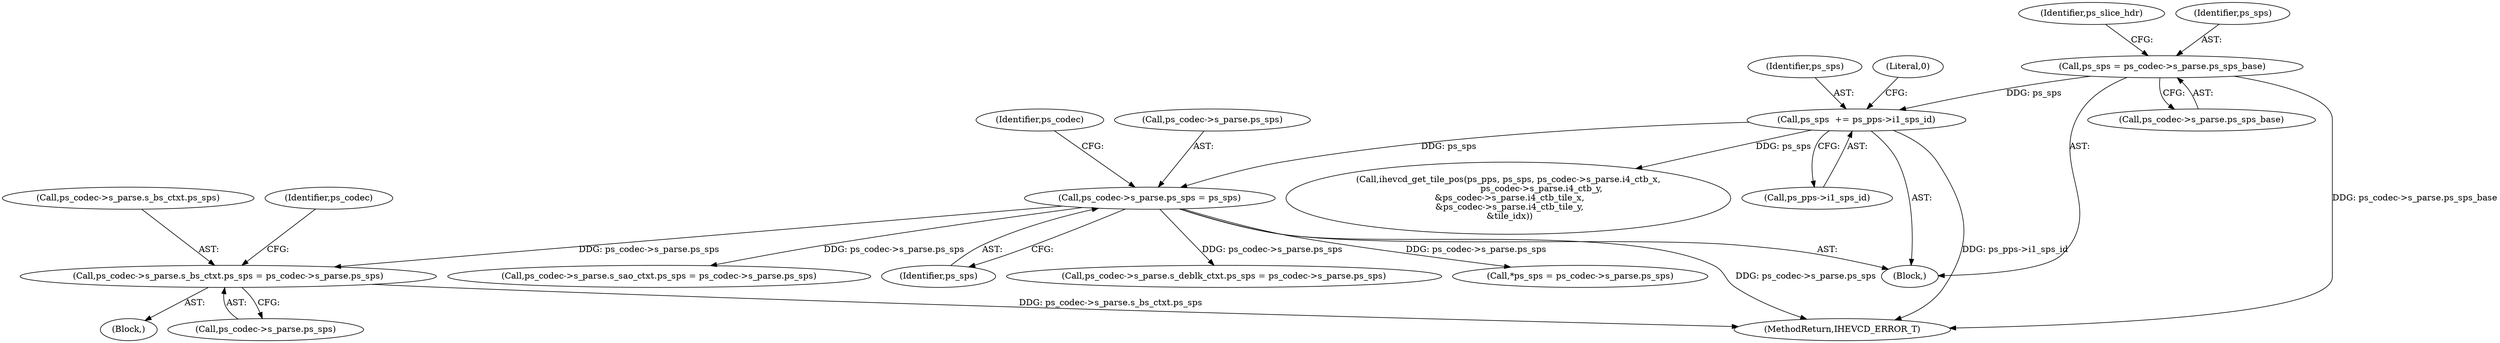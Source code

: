 digraph "0_Android_2b9fb0c2074d370a254b35e2489de2d94943578d@pointer" {
"1004048" [label="(Call,ps_codec->s_parse.s_bs_ctxt.ps_sps = ps_codec->s_parse.ps_sps)"];
"1000347" [label="(Call,ps_codec->s_parse.ps_sps = ps_sps)"];
"1000253" [label="(Call,ps_sps  += ps_pps->i1_sps_id)"];
"1000230" [label="(Call,ps_sps = ps_codec->s_parse.ps_sps_base)"];
"1000230" [label="(Call,ps_sps = ps_codec->s_parse.ps_sps_base)"];
"1000347" [label="(Call,ps_codec->s_parse.ps_sps = ps_sps)"];
"1000361" [label="(Call,ihevcd_get_tile_pos(ps_pps, ps_sps, ps_codec->s_parse.i4_ctb_x,\n                        ps_codec->s_parse.i4_ctb_y,\n &ps_codec->s_parse.i4_ctb_tile_x,\n &ps_codec->s_parse.i4_ctb_tile_y,\n &tile_idx))"];
"1000232" [label="(Call,ps_codec->s_parse.ps_sps_base)"];
"1004410" [label="(Call,*ps_sps = ps_codec->s_parse.ps_sps)"];
"1004048" [label="(Call,ps_codec->s_parse.s_bs_ctxt.ps_sps = ps_codec->s_parse.ps_sps)"];
"1000255" [label="(Call,ps_pps->i1_sps_id)"];
"1005291" [label="(MethodReturn,IHEVCD_ERROR_T)"];
"1000348" [label="(Call,ps_codec->s_parse.ps_sps)"];
"1004049" [label="(Call,ps_codec->s_parse.s_bs_ctxt.ps_sps)"];
"1003911" [label="(Block,)"];
"1000260" [label="(Literal,0)"];
"1000357" [label="(Identifier,ps_codec)"];
"1000253" [label="(Call,ps_sps  += ps_pps->i1_sps_id)"];
"1000353" [label="(Identifier,ps_sps)"];
"1000254" [label="(Identifier,ps_sps)"];
"1004065" [label="(Identifier,ps_codec)"];
"1000238" [label="(Identifier,ps_slice_hdr)"];
"1005234" [label="(Call,ps_codec->s_parse.s_sao_ctxt.ps_sps = ps_codec->s_parse.ps_sps)"];
"1004056" [label="(Call,ps_codec->s_parse.ps_sps)"];
"1000189" [label="(Block,)"];
"1005173" [label="(Call,ps_codec->s_parse.s_deblk_ctxt.ps_sps = ps_codec->s_parse.ps_sps)"];
"1000231" [label="(Identifier,ps_sps)"];
"1004048" -> "1003911"  [label="AST: "];
"1004048" -> "1004056"  [label="CFG: "];
"1004049" -> "1004048"  [label="AST: "];
"1004056" -> "1004048"  [label="AST: "];
"1004065" -> "1004048"  [label="CFG: "];
"1004048" -> "1005291"  [label="DDG: ps_codec->s_parse.s_bs_ctxt.ps_sps"];
"1000347" -> "1004048"  [label="DDG: ps_codec->s_parse.ps_sps"];
"1000347" -> "1000189"  [label="AST: "];
"1000347" -> "1000353"  [label="CFG: "];
"1000348" -> "1000347"  [label="AST: "];
"1000353" -> "1000347"  [label="AST: "];
"1000357" -> "1000347"  [label="CFG: "];
"1000347" -> "1005291"  [label="DDG: ps_codec->s_parse.ps_sps"];
"1000253" -> "1000347"  [label="DDG: ps_sps"];
"1000347" -> "1004410"  [label="DDG: ps_codec->s_parse.ps_sps"];
"1000347" -> "1005173"  [label="DDG: ps_codec->s_parse.ps_sps"];
"1000347" -> "1005234"  [label="DDG: ps_codec->s_parse.ps_sps"];
"1000253" -> "1000189"  [label="AST: "];
"1000253" -> "1000255"  [label="CFG: "];
"1000254" -> "1000253"  [label="AST: "];
"1000255" -> "1000253"  [label="AST: "];
"1000260" -> "1000253"  [label="CFG: "];
"1000253" -> "1005291"  [label="DDG: ps_pps->i1_sps_id"];
"1000230" -> "1000253"  [label="DDG: ps_sps"];
"1000253" -> "1000361"  [label="DDG: ps_sps"];
"1000230" -> "1000189"  [label="AST: "];
"1000230" -> "1000232"  [label="CFG: "];
"1000231" -> "1000230"  [label="AST: "];
"1000232" -> "1000230"  [label="AST: "];
"1000238" -> "1000230"  [label="CFG: "];
"1000230" -> "1005291"  [label="DDG: ps_codec->s_parse.ps_sps_base"];
}
